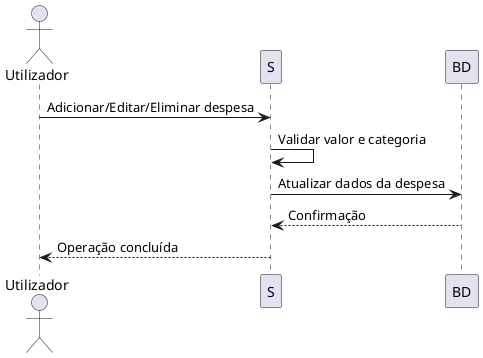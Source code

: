 @startuml
actor Utilizador


Utilizador -> S: Adicionar/Editar/Eliminar despesa
S -> S: Validar valor e categoria
S -> BD: Atualizar dados da despesa
BD --> S: Confirmação
S --> Utilizador: Operação concluída
@enduml
